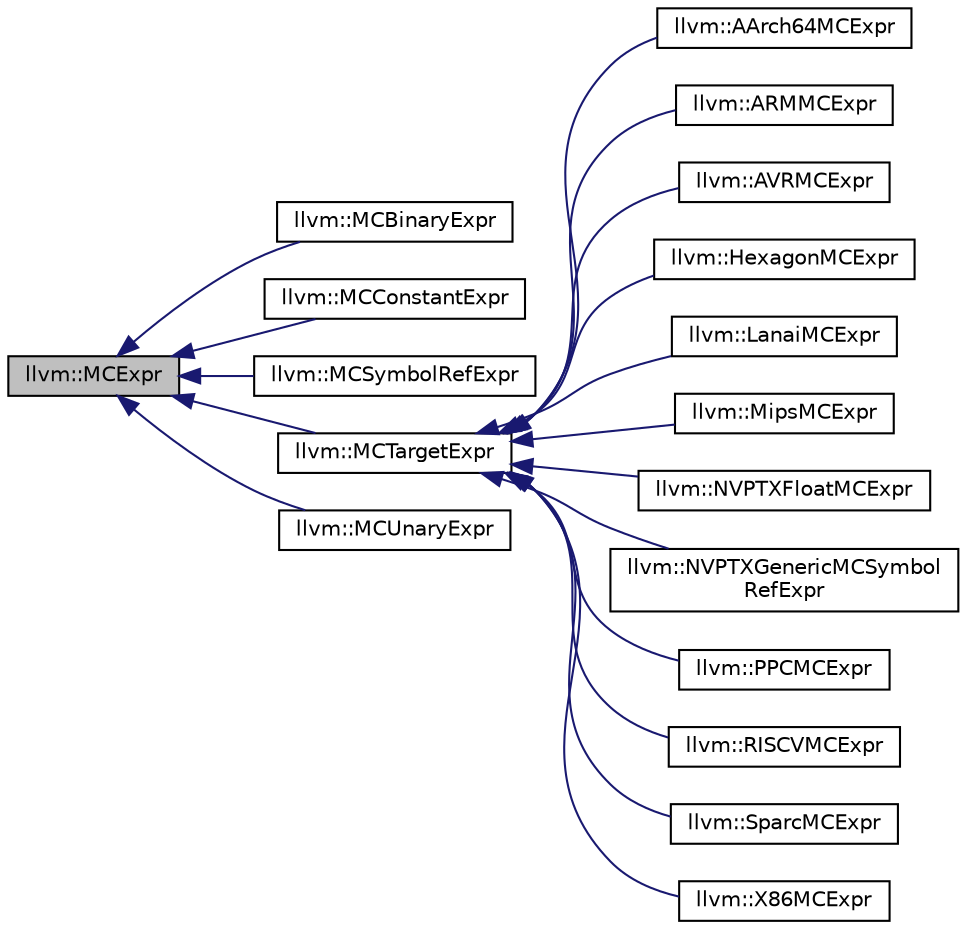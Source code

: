 digraph "llvm::MCExpr"
{
 // LATEX_PDF_SIZE
  bgcolor="transparent";
  edge [fontname="Helvetica",fontsize="10",labelfontname="Helvetica",labelfontsize="10"];
  node [fontname="Helvetica",fontsize="10",shape="box"];
  rankdir="LR";
  Node1 [label="llvm::MCExpr",height=0.2,width=0.4,color="black", fillcolor="grey75", style="filled", fontcolor="black",tooltip="Base class for the full range of assembler expressions which are needed for parsing."];
  Node1 -> Node2 [dir="back",color="midnightblue",fontsize="10",style="solid",fontname="Helvetica"];
  Node2 [label="llvm::MCBinaryExpr",height=0.2,width=0.4,color="black",URL="$classllvm_1_1MCBinaryExpr.html",tooltip="Binary assembler expressions."];
  Node1 -> Node3 [dir="back",color="midnightblue",fontsize="10",style="solid",fontname="Helvetica"];
  Node3 [label="llvm::MCConstantExpr",height=0.2,width=0.4,color="black",URL="$classllvm_1_1MCConstantExpr.html",tooltip=" "];
  Node1 -> Node4 [dir="back",color="midnightblue",fontsize="10",style="solid",fontname="Helvetica"];
  Node4 [label="llvm::MCSymbolRefExpr",height=0.2,width=0.4,color="black",URL="$classllvm_1_1MCSymbolRefExpr.html",tooltip="Represent a reference to a symbol from inside an expression."];
  Node1 -> Node5 [dir="back",color="midnightblue",fontsize="10",style="solid",fontname="Helvetica"];
  Node5 [label="llvm::MCTargetExpr",height=0.2,width=0.4,color="black",URL="$classllvm_1_1MCTargetExpr.html",tooltip="This is an extension point for target-specific MCExpr subclasses to implement."];
  Node5 -> Node6 [dir="back",color="midnightblue",fontsize="10",style="solid",fontname="Helvetica"];
  Node6 [label="llvm::AArch64MCExpr",height=0.2,width=0.4,color="black",URL="$classllvm_1_1AArch64MCExpr.html",tooltip=" "];
  Node5 -> Node7 [dir="back",color="midnightblue",fontsize="10",style="solid",fontname="Helvetica"];
  Node7 [label="llvm::ARMMCExpr",height=0.2,width=0.4,color="black",URL="$classllvm_1_1ARMMCExpr.html",tooltip=" "];
  Node5 -> Node8 [dir="back",color="midnightblue",fontsize="10",style="solid",fontname="Helvetica"];
  Node8 [label="llvm::AVRMCExpr",height=0.2,width=0.4,color="black",URL="$classllvm_1_1AVRMCExpr.html",tooltip="A expression in AVR machine code."];
  Node5 -> Node9 [dir="back",color="midnightblue",fontsize="10",style="solid",fontname="Helvetica"];
  Node9 [label="llvm::HexagonMCExpr",height=0.2,width=0.4,color="black",URL="$classllvm_1_1HexagonMCExpr.html",tooltip=" "];
  Node5 -> Node10 [dir="back",color="midnightblue",fontsize="10",style="solid",fontname="Helvetica"];
  Node10 [label="llvm::LanaiMCExpr",height=0.2,width=0.4,color="black",URL="$classllvm_1_1LanaiMCExpr.html",tooltip=" "];
  Node5 -> Node11 [dir="back",color="midnightblue",fontsize="10",style="solid",fontname="Helvetica"];
  Node11 [label="llvm::MipsMCExpr",height=0.2,width=0.4,color="black",URL="$classllvm_1_1MipsMCExpr.html",tooltip=" "];
  Node5 -> Node12 [dir="back",color="midnightblue",fontsize="10",style="solid",fontname="Helvetica"];
  Node12 [label="llvm::NVPTXFloatMCExpr",height=0.2,width=0.4,color="black",URL="$classllvm_1_1NVPTXFloatMCExpr.html",tooltip=" "];
  Node5 -> Node13 [dir="back",color="midnightblue",fontsize="10",style="solid",fontname="Helvetica"];
  Node13 [label="llvm::NVPTXGenericMCSymbol\lRefExpr",height=0.2,width=0.4,color="black",URL="$classllvm_1_1NVPTXGenericMCSymbolRefExpr.html",tooltip="A wrapper for MCSymbolRefExpr that tells the assembly printer that the symbol should be enclosed by g..."];
  Node5 -> Node14 [dir="back",color="midnightblue",fontsize="10",style="solid",fontname="Helvetica"];
  Node14 [label="llvm::PPCMCExpr",height=0.2,width=0.4,color="black",URL="$classllvm_1_1PPCMCExpr.html",tooltip=" "];
  Node5 -> Node15 [dir="back",color="midnightblue",fontsize="10",style="solid",fontname="Helvetica"];
  Node15 [label="llvm::RISCVMCExpr",height=0.2,width=0.4,color="black",URL="$classllvm_1_1RISCVMCExpr.html",tooltip=" "];
  Node5 -> Node16 [dir="back",color="midnightblue",fontsize="10",style="solid",fontname="Helvetica"];
  Node16 [label="llvm::SparcMCExpr",height=0.2,width=0.4,color="black",URL="$classllvm_1_1SparcMCExpr.html",tooltip=" "];
  Node5 -> Node17 [dir="back",color="midnightblue",fontsize="10",style="solid",fontname="Helvetica"];
  Node17 [label="llvm::X86MCExpr",height=0.2,width=0.4,color="black",URL="$classllvm_1_1X86MCExpr.html",tooltip=" "];
  Node1 -> Node18 [dir="back",color="midnightblue",fontsize="10",style="solid",fontname="Helvetica"];
  Node18 [label="llvm::MCUnaryExpr",height=0.2,width=0.4,color="black",URL="$classllvm_1_1MCUnaryExpr.html",tooltip="Unary assembler expressions."];
}
